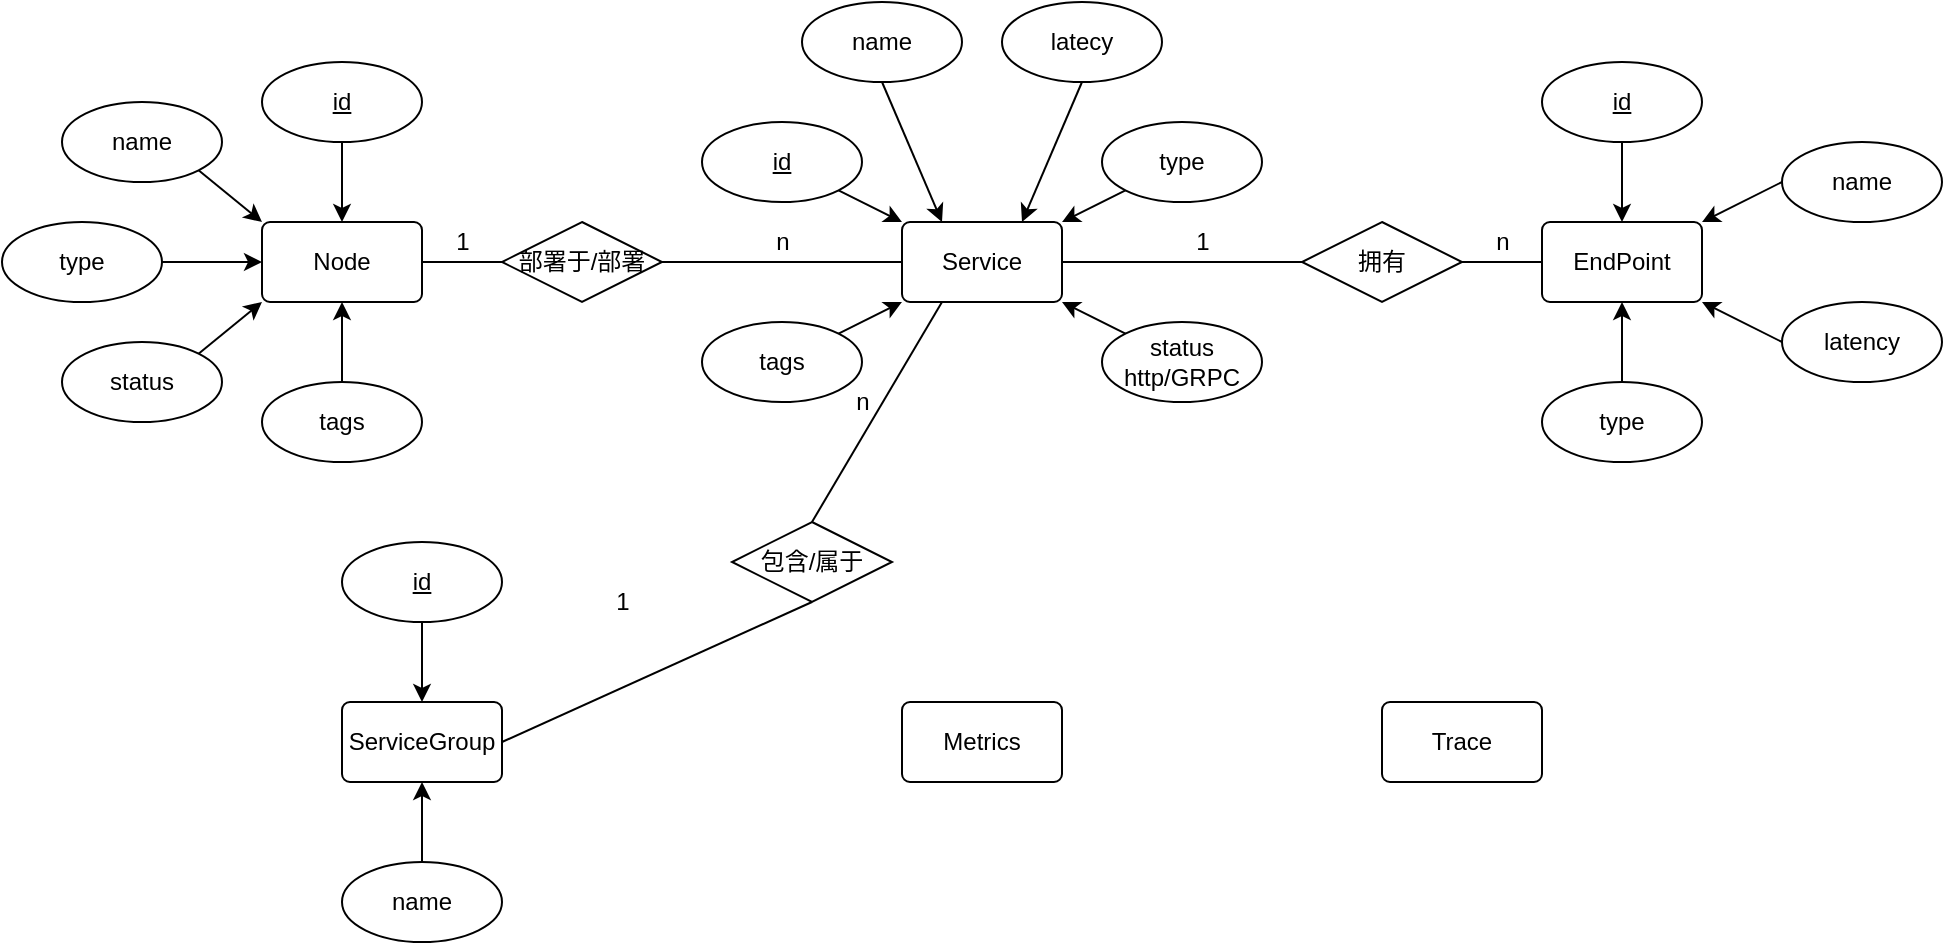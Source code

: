 <mxfile version="20.5.3" type="embed"><diagram id="23iRSUPoRavnBvh4doch" name="Page-1"><mxGraphModel dx="956" dy="489" grid="1" gridSize="10" guides="1" tooltips="1" connect="1" arrows="1" fold="1" page="1" pageScale="1" pageWidth="827" pageHeight="1169" math="0" shadow="0"><root><mxCell id="0"/><mxCell id="1" parent="0"/><mxCell id="6" value="Node" style="rounded=1;arcSize=10;whiteSpace=wrap;html=1;align=center;" vertex="1" parent="1"><mxGeometry x="160" y="120" width="80" height="40" as="geometry"/></mxCell><mxCell id="7" value="name" style="ellipse;whiteSpace=wrap;html=1;align=center;" vertex="1" parent="1"><mxGeometry x="60" y="60" width="80" height="40" as="geometry"/></mxCell><mxCell id="8" value="id" style="ellipse;whiteSpace=wrap;html=1;align=center;fontStyle=4;" vertex="1" parent="1"><mxGeometry x="160" y="40" width="80" height="40" as="geometry"/></mxCell><mxCell id="9" value="type" style="ellipse;whiteSpace=wrap;html=1;align=center;" vertex="1" parent="1"><mxGeometry x="30" y="120" width="80" height="40" as="geometry"/></mxCell><mxCell id="14" value="" style="edgeStyle=orthogonalEdgeStyle;rounded=0;orthogonalLoop=1;jettySize=auto;html=1;" edge="1" parent="1" source="10" target="6"><mxGeometry relative="1" as="geometry"/></mxCell><mxCell id="10" value="tags" style="ellipse;whiteSpace=wrap;html=1;align=center;" vertex="1" parent="1"><mxGeometry x="160" y="200" width="80" height="40" as="geometry"/></mxCell><mxCell id="11" value="" style="endArrow=classic;html=1;rounded=0;exitX=0.5;exitY=1;exitDx=0;exitDy=0;entryX=0.5;entryY=0;entryDx=0;entryDy=0;" edge="1" parent="1" source="8" target="6"><mxGeometry width="50" height="50" relative="1" as="geometry"><mxPoint x="420" y="240" as="sourcePoint"/><mxPoint x="470" y="190" as="targetPoint"/></mxGeometry></mxCell><mxCell id="12" value="" style="endArrow=classic;html=1;rounded=0;exitX=1;exitY=1;exitDx=0;exitDy=0;entryX=0;entryY=0;entryDx=0;entryDy=0;" edge="1" parent="1" source="7" target="6"><mxGeometry width="50" height="50" relative="1" as="geometry"><mxPoint x="140" y="150" as="sourcePoint"/><mxPoint x="190" y="100" as="targetPoint"/></mxGeometry></mxCell><mxCell id="13" value="" style="endArrow=classic;html=1;rounded=0;exitX=1;exitY=0.5;exitDx=0;exitDy=0;entryX=0;entryY=0.5;entryDx=0;entryDy=0;" edge="1" parent="1" source="9" target="6"><mxGeometry width="50" height="50" relative="1" as="geometry"><mxPoint x="320" y="220" as="sourcePoint"/><mxPoint x="370" y="170" as="targetPoint"/></mxGeometry></mxCell><mxCell id="15" value="Service" style="rounded=1;arcSize=10;whiteSpace=wrap;html=1;align=center;" vertex="1" parent="1"><mxGeometry x="480" y="120" width="80" height="40" as="geometry"/></mxCell><mxCell id="16" value="部署于/部署" style="shape=rhombus;perimeter=rhombusPerimeter;whiteSpace=wrap;html=1;align=center;" vertex="1" parent="1"><mxGeometry x="280" y="120" width="80" height="40" as="geometry"/></mxCell><mxCell id="21" value="" style="endArrow=none;html=1;rounded=0;exitX=1;exitY=0.5;exitDx=0;exitDy=0;entryX=0;entryY=0.5;entryDx=0;entryDy=0;" edge="1" parent="1" source="6" target="16"><mxGeometry width="50" height="50" relative="1" as="geometry"><mxPoint x="290" y="300" as="sourcePoint"/><mxPoint x="340" y="250" as="targetPoint"/></mxGeometry></mxCell><mxCell id="22" value="" style="endArrow=none;html=1;rounded=0;exitX=1;exitY=0.5;exitDx=0;exitDy=0;entryX=0;entryY=0.5;entryDx=0;entryDy=0;" edge="1" parent="1" source="16" target="15"><mxGeometry width="50" height="50" relative="1" as="geometry"><mxPoint x="570" y="110" as="sourcePoint"/><mxPoint x="620" y="60" as="targetPoint"/></mxGeometry></mxCell><mxCell id="23" value="id" style="ellipse;whiteSpace=wrap;html=1;align=center;fontStyle=4;" vertex="1" parent="1"><mxGeometry x="380" y="70" width="80" height="40" as="geometry"/></mxCell><mxCell id="26" value="name" style="ellipse;whiteSpace=wrap;html=1;align=center;" vertex="1" parent="1"><mxGeometry x="430" y="10" width="80" height="40" as="geometry"/></mxCell><mxCell id="28" value="status&lt;br&gt;http/GRPC" style="ellipse;whiteSpace=wrap;html=1;align=center;" vertex="1" parent="1"><mxGeometry x="580" y="170" width="80" height="40" as="geometry"/></mxCell><mxCell id="29" value="tags" style="ellipse;whiteSpace=wrap;html=1;align=center;" vertex="1" parent="1"><mxGeometry x="380" y="170" width="80" height="40" as="geometry"/></mxCell><mxCell id="31" value="status" style="ellipse;whiteSpace=wrap;html=1;align=center;" vertex="1" parent="1"><mxGeometry x="60" y="180" width="80" height="40" as="geometry"/></mxCell><mxCell id="32" value="" style="endArrow=classic;html=1;rounded=0;exitX=1;exitY=0;exitDx=0;exitDy=0;entryX=0;entryY=1;entryDx=0;entryDy=0;" edge="1" parent="1" source="31" target="6"><mxGeometry width="50" height="50" relative="1" as="geometry"><mxPoint x="420" y="240" as="sourcePoint"/><mxPoint x="470" y="190" as="targetPoint"/></mxGeometry></mxCell><mxCell id="33" value="type" style="ellipse;whiteSpace=wrap;html=1;align=center;" vertex="1" parent="1"><mxGeometry x="580" y="70" width="80" height="40" as="geometry"/></mxCell><mxCell id="36" value="" style="endArrow=classic;html=1;rounded=0;exitX=1;exitY=1;exitDx=0;exitDy=0;entryX=0;entryY=0;entryDx=0;entryDy=0;" edge="1" parent="1" source="23" target="15"><mxGeometry width="50" height="50" relative="1" as="geometry"><mxPoint x="450" y="150" as="sourcePoint"/><mxPoint x="500" y="100" as="targetPoint"/></mxGeometry></mxCell><mxCell id="37" value="" style="endArrow=classic;html=1;rounded=0;exitX=1;exitY=0;exitDx=0;exitDy=0;entryX=0;entryY=1;entryDx=0;entryDy=0;" edge="1" parent="1" source="29" target="15"><mxGeometry width="50" height="50" relative="1" as="geometry"><mxPoint x="490" y="240" as="sourcePoint"/><mxPoint x="540" y="190" as="targetPoint"/></mxGeometry></mxCell><mxCell id="39" value="" style="endArrow=classic;html=1;rounded=0;exitX=0;exitY=1;exitDx=0;exitDy=0;entryX=1;entryY=0;entryDx=0;entryDy=0;" edge="1" parent="1" source="33" target="15"><mxGeometry width="50" height="50" relative="1" as="geometry"><mxPoint x="670" y="100" as="sourcePoint"/><mxPoint x="720" y="50" as="targetPoint"/></mxGeometry></mxCell><mxCell id="40" value="" style="endArrow=classic;html=1;rounded=0;exitX=0;exitY=0;exitDx=0;exitDy=0;entryX=1;entryY=1;entryDx=0;entryDy=0;" edge="1" parent="1" source="28" target="15"><mxGeometry width="50" height="50" relative="1" as="geometry"><mxPoint x="730" y="210" as="sourcePoint"/><mxPoint x="780" y="160" as="targetPoint"/></mxGeometry></mxCell><mxCell id="42" value="EndPoint" style="rounded=1;arcSize=10;whiteSpace=wrap;html=1;align=center;" vertex="1" parent="1"><mxGeometry x="800" y="120" width="80" height="40" as="geometry"/></mxCell><mxCell id="44" value="拥有" style="shape=rhombus;perimeter=rhombusPerimeter;whiteSpace=wrap;html=1;align=center;" vertex="1" parent="1"><mxGeometry x="680" y="120" width="80" height="40" as="geometry"/></mxCell><mxCell id="45" value="" style="endArrow=none;html=1;rounded=0;exitX=1;exitY=0.5;exitDx=0;exitDy=0;entryX=0;entryY=0.5;entryDx=0;entryDy=0;" edge="1" parent="1" source="15" target="44"><mxGeometry width="50" height="50" relative="1" as="geometry"><mxPoint x="610" y="160" as="sourcePoint"/><mxPoint x="660" y="110" as="targetPoint"/></mxGeometry></mxCell><mxCell id="46" value="" style="endArrow=none;html=1;rounded=0;exitX=1;exitY=0.5;exitDx=0;exitDy=0;entryX=0;entryY=0.5;entryDx=0;entryDy=0;" edge="1" parent="1" source="44" target="42"><mxGeometry width="50" height="50" relative="1" as="geometry"><mxPoint x="770" y="79" as="sourcePoint"/><mxPoint x="890" y="79" as="targetPoint"/></mxGeometry></mxCell><mxCell id="58" value="" style="edgeStyle=orthogonalEdgeStyle;rounded=0;orthogonalLoop=1;jettySize=auto;html=1;" edge="1" parent="1" source="47" target="42"><mxGeometry relative="1" as="geometry"/></mxCell><mxCell id="47" value="id" style="ellipse;whiteSpace=wrap;html=1;align=center;fontStyle=4;" vertex="1" parent="1"><mxGeometry x="800" y="40" width="80" height="40" as="geometry"/></mxCell><mxCell id="50" value="name" style="ellipse;whiteSpace=wrap;html=1;align=center;" vertex="1" parent="1"><mxGeometry x="920" y="80" width="80" height="40" as="geometry"/></mxCell><mxCell id="59" value="" style="edgeStyle=orthogonalEdgeStyle;rounded=0;orthogonalLoop=1;jettySize=auto;html=1;" edge="1" parent="1" source="51" target="42"><mxGeometry relative="1" as="geometry"/></mxCell><mxCell id="51" value="type" style="ellipse;whiteSpace=wrap;html=1;align=center;" vertex="1" parent="1"><mxGeometry x="800" y="200" width="80" height="40" as="geometry"/></mxCell><mxCell id="53" value="latency" style="ellipse;whiteSpace=wrap;html=1;align=center;" vertex="1" parent="1"><mxGeometry x="920" y="160" width="80" height="40" as="geometry"/></mxCell><mxCell id="54" value="1" style="text;html=1;align=center;verticalAlign=middle;resizable=0;points=[];autosize=1;strokeColor=none;fillColor=none;" vertex="1" parent="1"><mxGeometry x="245" y="115" width="30" height="30" as="geometry"/></mxCell><mxCell id="55" value="n" style="text;html=1;align=center;verticalAlign=middle;resizable=0;points=[];autosize=1;strokeColor=none;fillColor=none;" vertex="1" parent="1"><mxGeometry x="405" y="115" width="30" height="30" as="geometry"/></mxCell><mxCell id="56" value="1" style="text;html=1;align=center;verticalAlign=middle;resizable=0;points=[];autosize=1;strokeColor=none;fillColor=none;" vertex="1" parent="1"><mxGeometry x="615" y="115" width="30" height="30" as="geometry"/></mxCell><mxCell id="57" value="n" style="text;html=1;align=center;verticalAlign=middle;resizable=0;points=[];autosize=1;strokeColor=none;fillColor=none;" vertex="1" parent="1"><mxGeometry x="765" y="115" width="30" height="30" as="geometry"/></mxCell><mxCell id="60" value="" style="endArrow=classic;html=1;rounded=0;exitX=0;exitY=0.5;exitDx=0;exitDy=0;entryX=1;entryY=1;entryDx=0;entryDy=0;" edge="1" parent="1" source="53" target="42"><mxGeometry width="50" height="50" relative="1" as="geometry"><mxPoint x="920" y="320" as="sourcePoint"/><mxPoint x="970" y="270" as="targetPoint"/></mxGeometry></mxCell><mxCell id="61" value="" style="endArrow=classic;html=1;rounded=0;exitX=0;exitY=0.5;exitDx=0;exitDy=0;entryX=1;entryY=0;entryDx=0;entryDy=0;" edge="1" parent="1" source="50" target="42"><mxGeometry width="50" height="50" relative="1" as="geometry"><mxPoint x="920" y="90" as="sourcePoint"/><mxPoint x="970" y="40" as="targetPoint"/></mxGeometry></mxCell><mxCell id="62" value="latecy" style="ellipse;whiteSpace=wrap;html=1;align=center;" vertex="1" parent="1"><mxGeometry x="530" y="10" width="80" height="40" as="geometry"/></mxCell><mxCell id="63" value="" style="endArrow=classic;html=1;rounded=0;exitX=0.5;exitY=1;exitDx=0;exitDy=0;entryX=0.25;entryY=0;entryDx=0;entryDy=0;" edge="1" parent="1" source="26" target="15"><mxGeometry width="50" height="50" relative="1" as="geometry"><mxPoint x="470" y="100" as="sourcePoint"/><mxPoint x="520" y="50" as="targetPoint"/></mxGeometry></mxCell><mxCell id="64" value="" style="endArrow=classic;html=1;rounded=0;exitX=0.5;exitY=1;exitDx=0;exitDy=0;entryX=0.75;entryY=0;entryDx=0;entryDy=0;" edge="1" parent="1" source="62" target="15"><mxGeometry width="50" height="50" relative="1" as="geometry"><mxPoint x="660" y="60" as="sourcePoint"/><mxPoint x="710" y="10" as="targetPoint"/></mxGeometry></mxCell><mxCell id="66" value="ServiceGroup" style="rounded=1;arcSize=10;whiteSpace=wrap;html=1;align=center;" vertex="1" parent="1"><mxGeometry x="200" y="360" width="80" height="40" as="geometry"/></mxCell><mxCell id="67" value="包含/属于" style="shape=rhombus;perimeter=rhombusPerimeter;whiteSpace=wrap;html=1;align=center;" vertex="1" parent="1"><mxGeometry x="395" y="270" width="80" height="40" as="geometry"/></mxCell><mxCell id="68" value="" style="endArrow=none;html=1;rounded=0;entryX=0.5;entryY=1;entryDx=0;entryDy=0;exitX=1;exitY=0.5;exitDx=0;exitDy=0;" edge="1" parent="1" source="66" target="67"><mxGeometry width="50" height="50" relative="1" as="geometry"><mxPoint x="280" y="370" as="sourcePoint"/><mxPoint x="330" y="320" as="targetPoint"/></mxGeometry></mxCell><mxCell id="70" value="" style="endArrow=none;html=1;rounded=0;entryX=0.25;entryY=1;entryDx=0;entryDy=0;exitX=0.5;exitY=0;exitDx=0;exitDy=0;" edge="1" parent="1" source="67" target="15"><mxGeometry width="50" height="50" relative="1" as="geometry"><mxPoint x="330" y="350" as="sourcePoint"/><mxPoint x="410" y="310" as="targetPoint"/></mxGeometry></mxCell><mxCell id="71" value="1" style="text;html=1;align=center;verticalAlign=middle;resizable=0;points=[];autosize=1;strokeColor=none;fillColor=none;" vertex="1" parent="1"><mxGeometry x="325" y="295" width="30" height="30" as="geometry"/></mxCell><mxCell id="72" value="n" style="text;html=1;align=center;verticalAlign=middle;resizable=0;points=[];autosize=1;strokeColor=none;fillColor=none;" vertex="1" parent="1"><mxGeometry x="445" y="195" width="30" height="30" as="geometry"/></mxCell><mxCell id="76" value="" style="edgeStyle=orthogonalEdgeStyle;rounded=0;orthogonalLoop=1;jettySize=auto;html=1;" edge="1" parent="1" source="73" target="66"><mxGeometry relative="1" as="geometry"/></mxCell><mxCell id="73" value="id" style="ellipse;whiteSpace=wrap;html=1;align=center;fontStyle=4;" vertex="1" parent="1"><mxGeometry x="200" y="280" width="80" height="40" as="geometry"/></mxCell><mxCell id="75" value="" style="edgeStyle=orthogonalEdgeStyle;rounded=0;orthogonalLoop=1;jettySize=auto;html=1;" edge="1" parent="1" source="74" target="66"><mxGeometry relative="1" as="geometry"/></mxCell><mxCell id="74" value="name" style="ellipse;whiteSpace=wrap;html=1;align=center;" vertex="1" parent="1"><mxGeometry x="200" y="440" width="80" height="40" as="geometry"/></mxCell><mxCell id="77" value="Metrics" style="rounded=1;arcSize=10;whiteSpace=wrap;html=1;align=center;" vertex="1" parent="1"><mxGeometry x="480" y="360" width="80" height="40" as="geometry"/></mxCell><mxCell id="78" value="Trace" style="rounded=1;arcSize=10;whiteSpace=wrap;html=1;align=center;" vertex="1" parent="1"><mxGeometry x="720" y="360" width="80" height="40" as="geometry"/></mxCell></root></mxGraphModel></diagram></mxfile>